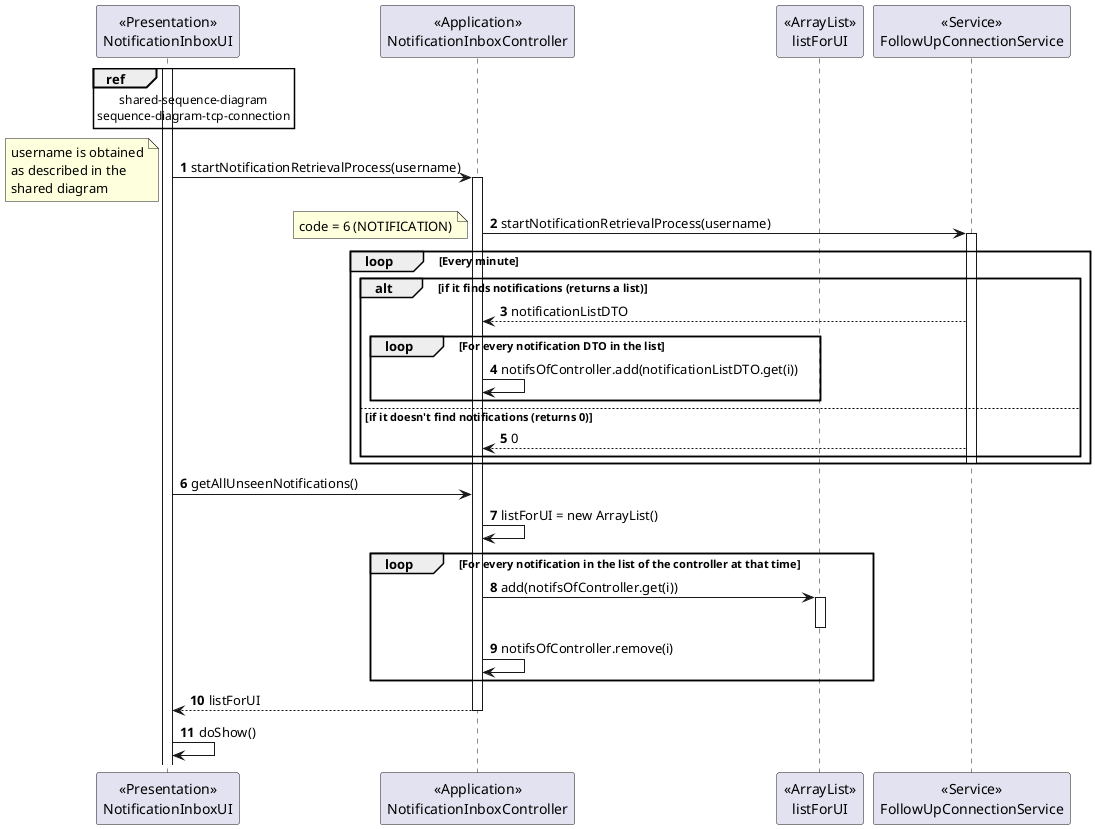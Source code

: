 @startuml
'https://plantuml.com/sequence-diagram

autonumber
participant "<<Presentation>>\nNotificationInboxUI" as UI
participant "<<Application>>\nNotificationInboxController" as CTRL
participant "<<ArrayList>>\nlistForUI" as LIST
participant "<<Service>>\nFollowUpConnectionService" as SER

activate UI

    ref over UI
    shared-sequence-diagram
    sequence-diagram-tcp-connection
    end ref

    UI -> CTRL : startNotificationRetrievalProcess(username)

    note bottom
    username is obtained
    as described in the
    shared diagram
    end note

    activate CTRL

        CTRL -> SER : startNotificationRetrievalProcess(username)

        activate SER

            note left
            code = 6 (NOTIFICATION)
            end note

                loop Every minute

                    alt if it finds notifications (returns a list)

                        SER --> CTRL : notificationListDTO

                        loop For every notification DTO in the list

                            CTRL -> CTRL : notifsOfController.add(notificationListDTO.get(i))

                        end

                    else if it doesn't find notifications (returns 0)

                        SER --> CTRL : 0

                    end

        deactivate SER

        end

        UI -> CTRL : getAllUnseenNotifications()

        CTRL -> CTRL : listForUI = new ArrayList()

        loop For every notification in the list of the controller at that time

            CTRL -> LIST : add(notifsOfController.get(i))

            activate LIST

            deactivate LIST

            CTRL -> CTRL : notifsOfController.remove(i)

        end

        CTRL --> UI : listForUI

    deactivate CTRL

        UI -> UI : doShow()


@enduml
